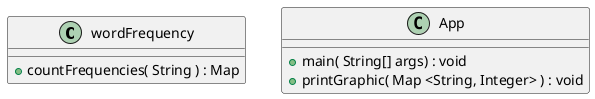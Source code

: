 @startuml
'https://plantuml.com/class-diagram

class wordFrequency{
+countFrequencies( String ) : Map
}
class App {
+main( String[] args) : void
+printGraphic( Map <String, Integer> ) : void
}
@enduml